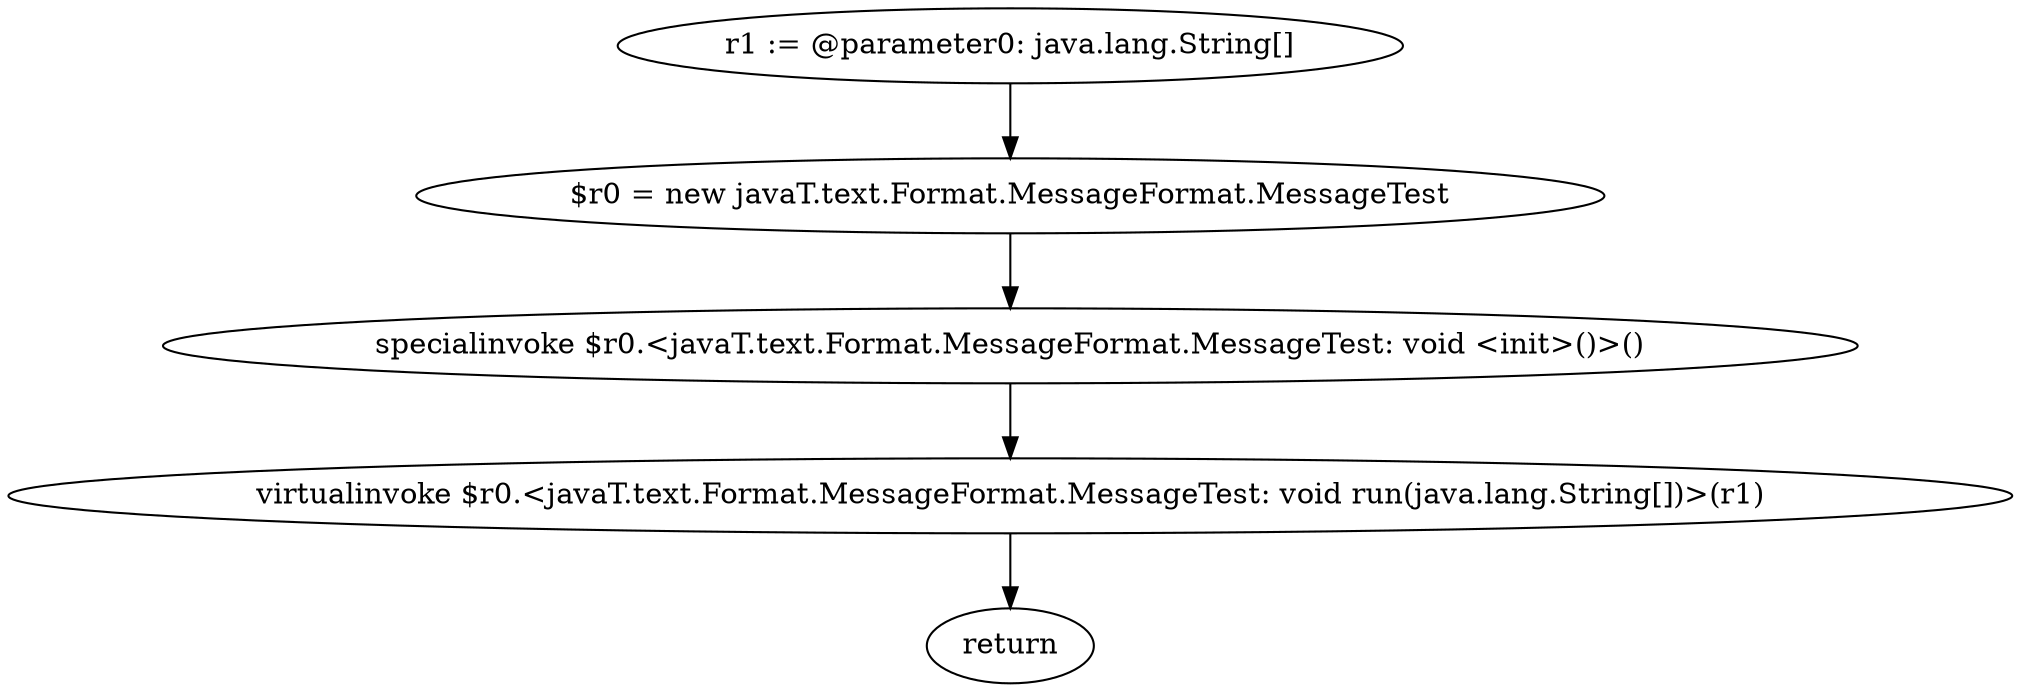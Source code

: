 digraph "unitGraph" {
    "r1 := @parameter0: java.lang.String[]"
    "$r0 = new javaT.text.Format.MessageFormat.MessageTest"
    "specialinvoke $r0.<javaT.text.Format.MessageFormat.MessageTest: void <init>()>()"
    "virtualinvoke $r0.<javaT.text.Format.MessageFormat.MessageTest: void run(java.lang.String[])>(r1)"
    "return"
    "r1 := @parameter0: java.lang.String[]"->"$r0 = new javaT.text.Format.MessageFormat.MessageTest";
    "$r0 = new javaT.text.Format.MessageFormat.MessageTest"->"specialinvoke $r0.<javaT.text.Format.MessageFormat.MessageTest: void <init>()>()";
    "specialinvoke $r0.<javaT.text.Format.MessageFormat.MessageTest: void <init>()>()"->"virtualinvoke $r0.<javaT.text.Format.MessageFormat.MessageTest: void run(java.lang.String[])>(r1)";
    "virtualinvoke $r0.<javaT.text.Format.MessageFormat.MessageTest: void run(java.lang.String[])>(r1)"->"return";
}
